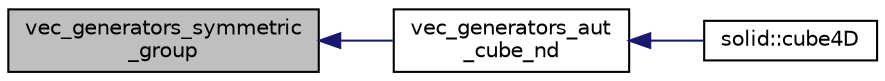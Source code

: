 digraph "vec_generators_symmetric_group"
{
  edge [fontname="Helvetica",fontsize="10",labelfontname="Helvetica",labelfontsize="10"];
  node [fontname="Helvetica",fontsize="10",shape=record];
  rankdir="LR";
  Node13257 [label="vec_generators_symmetric\l_group",height=0.2,width=0.4,color="black", fillcolor="grey75", style="filled", fontcolor="black"];
  Node13257 -> Node13258 [dir="back",color="midnightblue",fontsize="10",style="solid",fontname="Helvetica"];
  Node13258 [label="vec_generators_aut\l_cube_nd",height=0.2,width=0.4,color="black", fillcolor="white", style="filled",URL="$d2/dfb/solid_8_c.html#a6667c4c5a108f8dff507f759073e6f80"];
  Node13258 -> Node13259 [dir="back",color="midnightblue",fontsize="10",style="solid",fontname="Helvetica"];
  Node13259 [label="solid::cube4D",height=0.2,width=0.4,color="black", fillcolor="white", style="filled",URL="$d8/def/classsolid.html#ab6c85f8f130a3f4409ce5fe5340fb852"];
}

